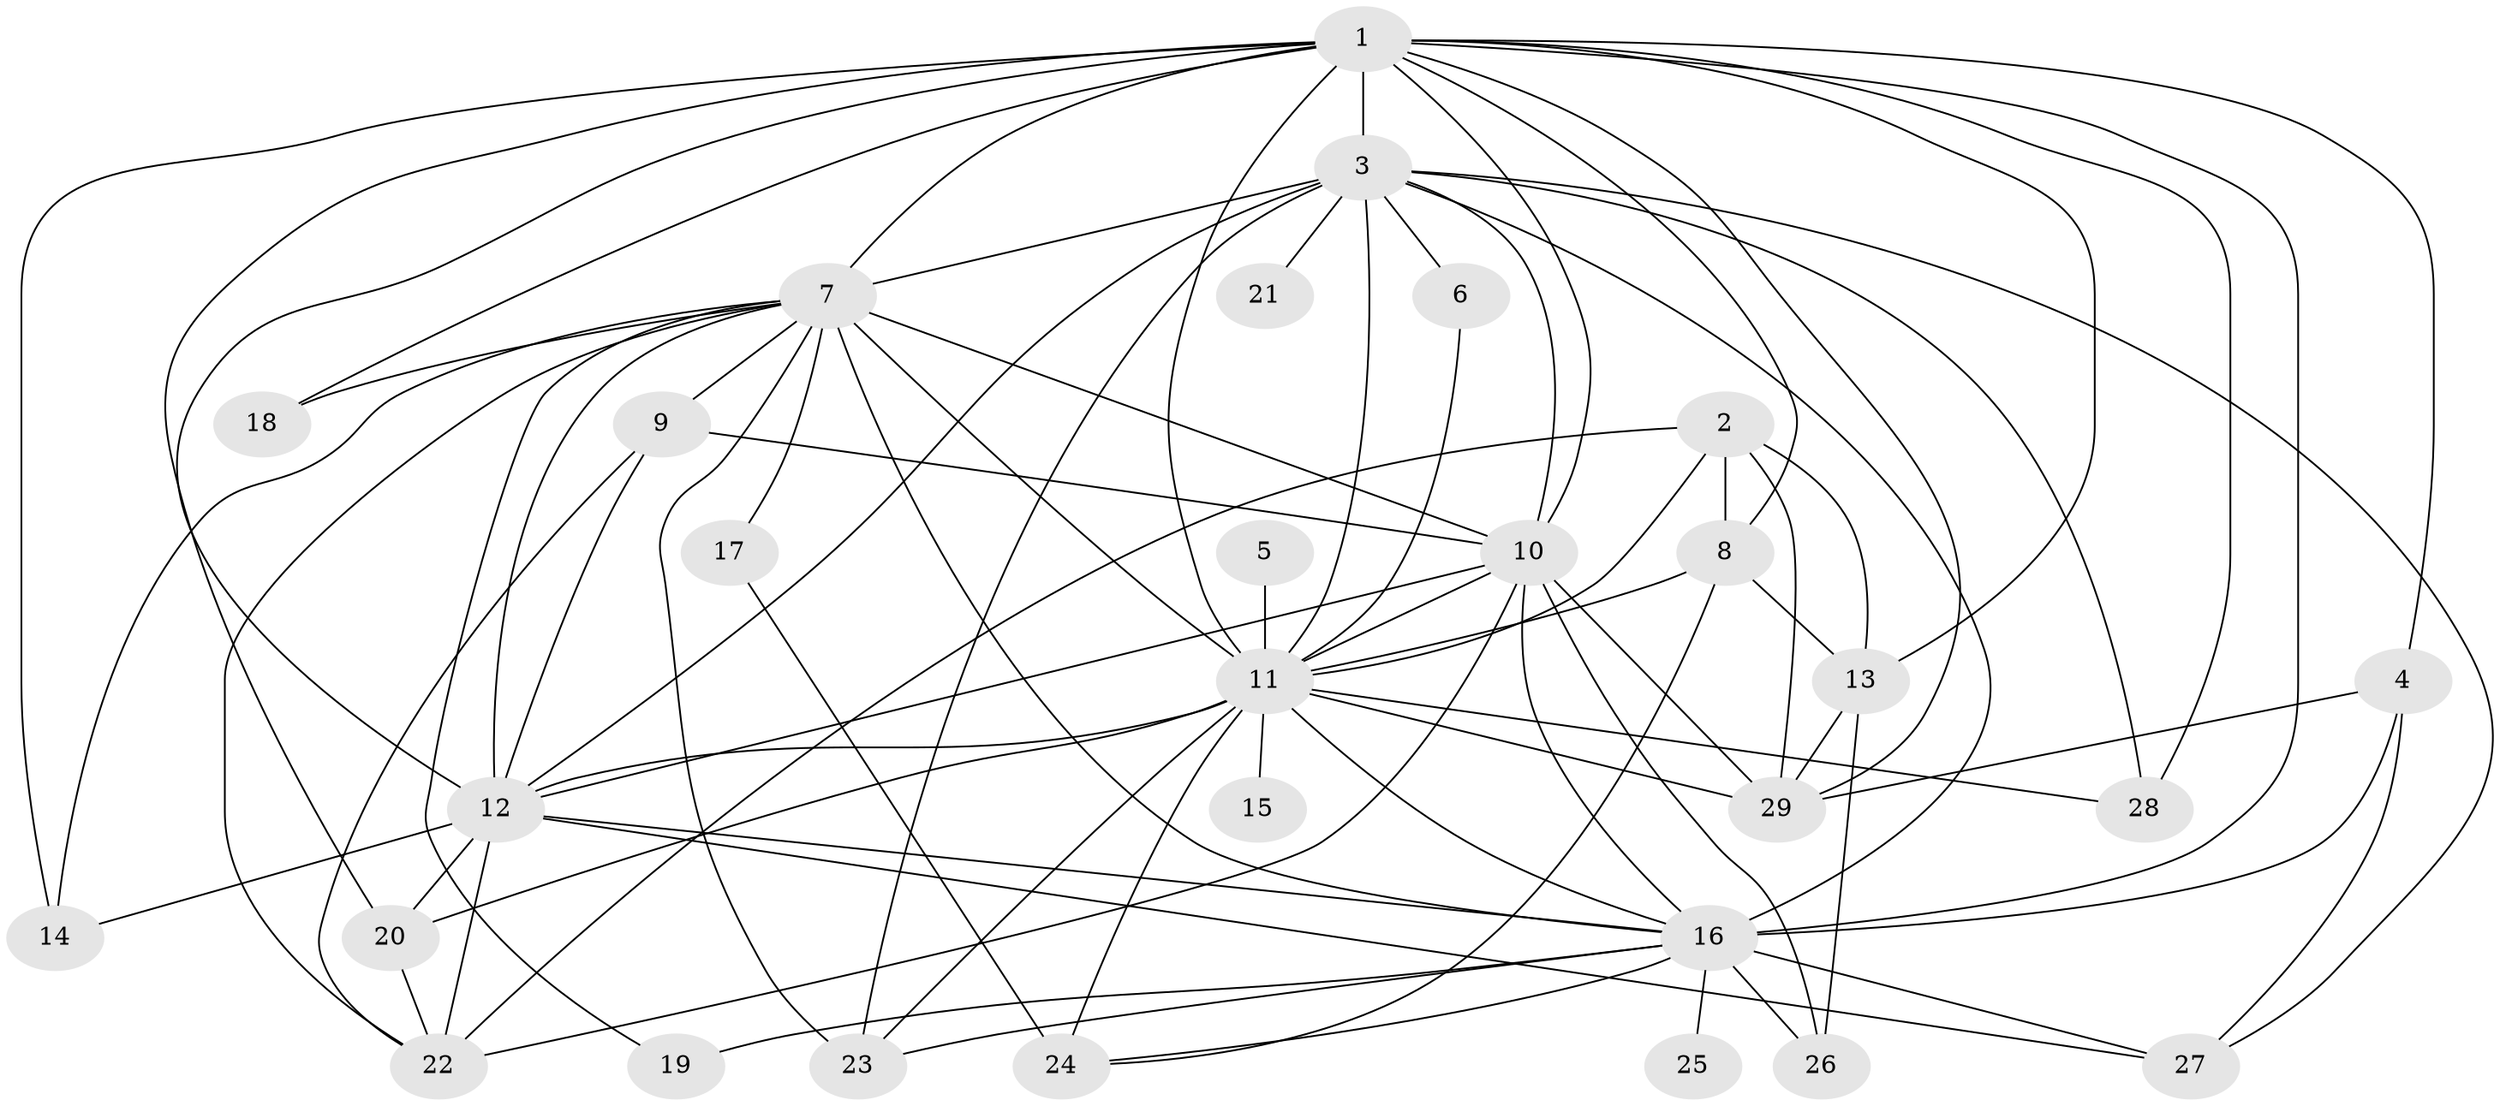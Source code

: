 // original degree distribution, {12: 0.028169014084507043, 21: 0.028169014084507043, 17: 0.028169014084507043, 20: 0.014084507042253521, 26: 0.014084507042253521, 10: 0.014084507042253521, 15: 0.014084507042253521, 7: 0.014084507042253521, 5: 0.056338028169014086, 4: 0.07042253521126761, 3: 0.14084507042253522, 2: 0.5633802816901409, 6: 0.014084507042253521}
// Generated by graph-tools (version 1.1) at 2025/36/03/04/25 23:36:20]
// undirected, 29 vertices, 80 edges
graph export_dot {
  node [color=gray90,style=filled];
  1;
  2;
  3;
  4;
  5;
  6;
  7;
  8;
  9;
  10;
  11;
  12;
  13;
  14;
  15;
  16;
  17;
  18;
  19;
  20;
  21;
  22;
  23;
  24;
  25;
  26;
  27;
  28;
  29;
  1 -- 3 [weight=6.0];
  1 -- 4 [weight=2.0];
  1 -- 7 [weight=5.0];
  1 -- 8 [weight=2.0];
  1 -- 10 [weight=4.0];
  1 -- 11 [weight=6.0];
  1 -- 12 [weight=4.0];
  1 -- 13 [weight=1.0];
  1 -- 14 [weight=2.0];
  1 -- 16 [weight=6.0];
  1 -- 18 [weight=1.0];
  1 -- 20 [weight=1.0];
  1 -- 28 [weight=1.0];
  1 -- 29 [weight=2.0];
  2 -- 8 [weight=1.0];
  2 -- 11 [weight=1.0];
  2 -- 13 [weight=1.0];
  2 -- 22 [weight=1.0];
  2 -- 29 [weight=1.0];
  3 -- 6 [weight=1.0];
  3 -- 7 [weight=1.0];
  3 -- 10 [weight=1.0];
  3 -- 11 [weight=1.0];
  3 -- 12 [weight=1.0];
  3 -- 16 [weight=1.0];
  3 -- 21 [weight=1.0];
  3 -- 23 [weight=1.0];
  3 -- 27 [weight=1.0];
  3 -- 28 [weight=1.0];
  4 -- 16 [weight=1.0];
  4 -- 27 [weight=1.0];
  4 -- 29 [weight=1.0];
  5 -- 11 [weight=1.0];
  6 -- 11 [weight=1.0];
  7 -- 9 [weight=2.0];
  7 -- 10 [weight=1.0];
  7 -- 11 [weight=1.0];
  7 -- 12 [weight=3.0];
  7 -- 14 [weight=1.0];
  7 -- 16 [weight=2.0];
  7 -- 17 [weight=1.0];
  7 -- 18 [weight=1.0];
  7 -- 19 [weight=1.0];
  7 -- 22 [weight=1.0];
  7 -- 23 [weight=1.0];
  8 -- 11 [weight=1.0];
  8 -- 13 [weight=1.0];
  8 -- 24 [weight=1.0];
  9 -- 10 [weight=1.0];
  9 -- 12 [weight=1.0];
  9 -- 22 [weight=1.0];
  10 -- 11 [weight=1.0];
  10 -- 12 [weight=2.0];
  10 -- 16 [weight=1.0];
  10 -- 22 [weight=1.0];
  10 -- 26 [weight=1.0];
  10 -- 29 [weight=1.0];
  11 -- 12 [weight=1.0];
  11 -- 15 [weight=1.0];
  11 -- 16 [weight=1.0];
  11 -- 20 [weight=1.0];
  11 -- 23 [weight=1.0];
  11 -- 24 [weight=3.0];
  11 -- 28 [weight=2.0];
  11 -- 29 [weight=1.0];
  12 -- 14 [weight=1.0];
  12 -- 16 [weight=1.0];
  12 -- 20 [weight=1.0];
  12 -- 22 [weight=1.0];
  12 -- 27 [weight=1.0];
  13 -- 26 [weight=1.0];
  13 -- 29 [weight=1.0];
  16 -- 19 [weight=1.0];
  16 -- 23 [weight=1.0];
  16 -- 24 [weight=1.0];
  16 -- 25 [weight=1.0];
  16 -- 26 [weight=1.0];
  16 -- 27 [weight=1.0];
  17 -- 24 [weight=1.0];
  20 -- 22 [weight=1.0];
}
